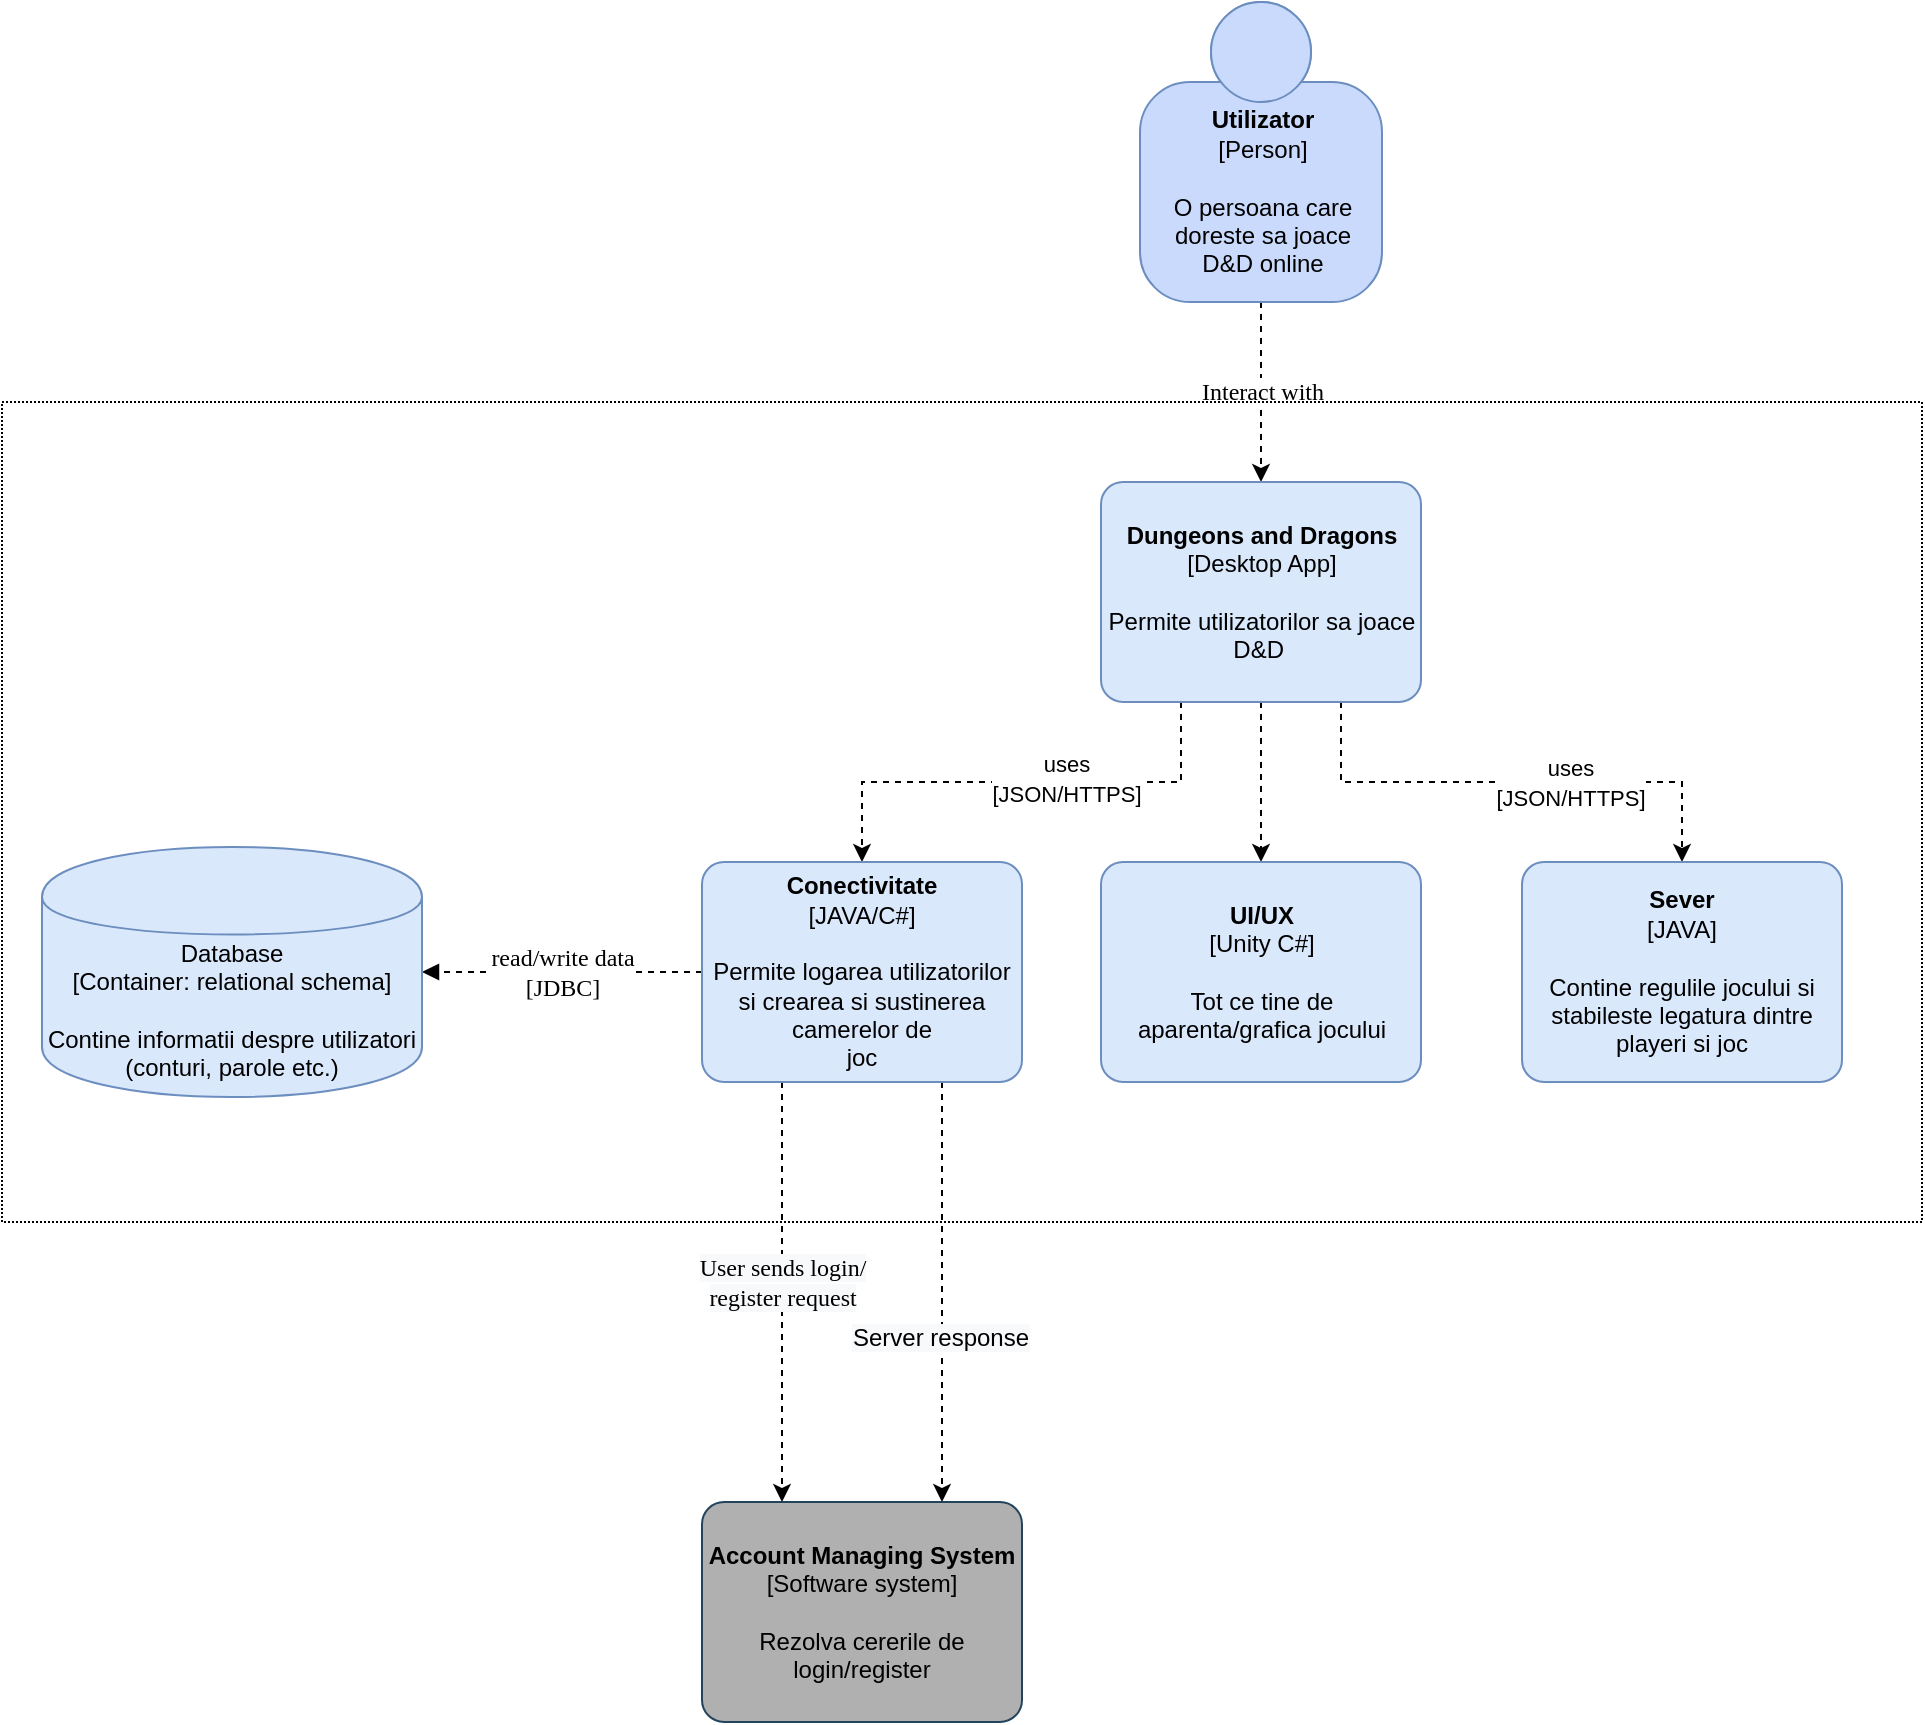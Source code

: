 <mxfile version="12.9.5"><diagram id="4C-CWjyZzzZtbe3a_hUz" name="Page-1"><mxGraphModel dx="1205" dy="628" grid="1" gridSize="10" guides="1" tooltips="1" connect="1" arrows="1" fold="1" page="1" pageScale="1" pageWidth="850" pageHeight="1100" math="0" shadow="0"><root><mxCell id="0"/><mxCell id="1" parent="0"/><mxCell id="QLECilD-pGHh-cATjirb-1" value="&lt;font style=&quot;font-size: 12px&quot; face=&quot;Georgia&quot;&gt;Interact with&lt;/font&gt;" style="edgeStyle=orthogonalEdgeStyle;rounded=0;orthogonalLoop=1;jettySize=auto;exitX=0.5;exitY=1;exitDx=0;exitDy=0;exitPerimeter=0;entryX=0.5;entryY=0;entryDx=0;entryDy=0;entryPerimeter=0;dashed=1;html=1;" edge="1" parent="1" source="QLECilD-pGHh-cATjirb-2" target="QLECilD-pGHh-cATjirb-9"><mxGeometry relative="1" as="geometry"/></mxCell><mxCell id="QLECilD-pGHh-cATjirb-2" value="&lt;b&gt;Utilizator&lt;/b&gt;&lt;div&gt;[Person]&lt;/div&gt;&lt;br&gt;&lt;div&gt;O persoana care&lt;/div&gt;&lt;div&gt;doreste sa joace&lt;/div&gt;&lt;div&gt;D&amp;amp;D online&lt;/div&gt;" style="html=1;dashed=0;whitespace=wrap;fillColor=#CADAFC;strokeColor=#6C8EBF;shape=mxgraph.c4.person;align=center;points=[[0.5,0,0],[1,0.5,0],[1,0.75,0],[0.75,1,0],[0.5,1,0],[0.25,1,0],[0,0.75,0],[0,0.5,0]];" vertex="1" parent="1"><mxGeometry x="849" y="170" width="121" height="150" as="geometry"/></mxCell><mxCell id="QLECilD-pGHh-cATjirb-3" value="&lt;b&gt;Account Managing System&lt;/b&gt;&lt;br&gt;&lt;div&gt;[Software system&lt;span&gt;]&lt;/span&gt;&lt;/div&gt;&lt;br&gt;&lt;div&gt;Rezolva cererile de login/register&lt;/div&gt;" style="rounded=1;whiteSpace=wrap;html=1;labelBackgroundColor=none;fillColor=#B0B0B0;align=center;arcSize=10;strokeColor=#23445d;points=[[0.25,0,0],[0.5,0,0],[0.75,0,0],[1,0.25,0],[1,0.5,0],[1,0.75,0],[0.75,1,0],[0.5,1,0],[0.25,1,0],[0,0.75,0],[0,0.5,0],[0,0.25,0]];shadow=0;comic=0;glass=0;" vertex="1" parent="1"><mxGeometry x="630" y="920" width="160" height="110.0" as="geometry"/></mxCell><mxCell id="QLECilD-pGHh-cATjirb-4" value="" style="edgeStyle=orthogonalEdgeStyle;rounded=0;orthogonalLoop=1;jettySize=auto;html=1;exitX=0.5;exitY=1;exitDx=0;exitDy=0;exitPerimeter=0;entryX=0.5;entryY=0;entryDx=0;entryDy=0;entryPerimeter=0;dashed=1;" edge="1" parent="1" source="QLECilD-pGHh-cATjirb-9" target="QLECilD-pGHh-cATjirb-13"><mxGeometry relative="1" as="geometry"/></mxCell><mxCell id="QLECilD-pGHh-cATjirb-5" style="edgeStyle=orthogonalEdgeStyle;rounded=0;orthogonalLoop=1;jettySize=auto;html=1;exitX=0.75;exitY=1;exitDx=0;exitDy=0;exitPerimeter=0;entryX=0.5;entryY=0;entryDx=0;entryDy=0;entryPerimeter=0;dashed=1;" edge="1" parent="1" source="QLECilD-pGHh-cATjirb-9" target="QLECilD-pGHh-cATjirb-14"><mxGeometry relative="1" as="geometry"/></mxCell><mxCell id="QLECilD-pGHh-cATjirb-6" value="&lt;span style=&quot;font-size: 11px&quot;&gt;uses&lt;/span&gt;&lt;br style=&quot;font-size: 11px&quot;&gt;&lt;span style=&quot;font-size: 11px&quot;&gt;[JSON/HTTPS]&lt;/span&gt;" style="text;html=1;align=center;verticalAlign=middle;resizable=0;points=[];labelBackgroundColor=#ffffff;" vertex="1" connectable="0" parent="QLECilD-pGHh-cATjirb-5"><mxGeometry x="0.228" relative="1" as="geometry"><mxPoint as="offset"/></mxGeometry></mxCell><mxCell id="QLECilD-pGHh-cATjirb-7" style="edgeStyle=orthogonalEdgeStyle;rounded=0;orthogonalLoop=1;jettySize=auto;html=1;exitX=0.25;exitY=1;exitDx=0;exitDy=0;exitPerimeter=0;entryX=0.5;entryY=0;entryDx=0;entryDy=0;entryPerimeter=0;dashed=1;" edge="1" parent="1" source="QLECilD-pGHh-cATjirb-9" target="QLECilD-pGHh-cATjirb-19"><mxGeometry relative="1" as="geometry"/></mxCell><mxCell id="QLECilD-pGHh-cATjirb-8" value="&lt;span style=&quot;font-size: 11px&quot;&gt;uses&lt;/span&gt;&lt;br style=&quot;font-size: 11px&quot;&gt;&lt;span style=&quot;font-size: 11px&quot;&gt;[JSON/HTTPS]&lt;/span&gt;" style="text;html=1;align=center;verticalAlign=middle;resizable=0;points=[];labelBackgroundColor=#ffffff;" vertex="1" connectable="0" parent="QLECilD-pGHh-cATjirb-7"><mxGeometry x="-0.182" y="-2" relative="1" as="geometry"><mxPoint as="offset"/></mxGeometry></mxCell><mxCell id="QLECilD-pGHh-cATjirb-9" value="&lt;b&gt;Dungeons and Dragons&lt;/b&gt;&lt;br&gt;&lt;div&gt;[Desktop App]&lt;/div&gt;&lt;br&gt;&lt;div&gt;Permite utilizatorilor sa joace D&amp;amp;D&amp;nbsp;&lt;/div&gt;" style="rounded=1;whiteSpace=wrap;html=1;labelBackgroundColor=none;fillColor=#dae8fc;align=center;arcSize=10;strokeColor=#6c8ebf;points=[[0.25,0,0],[0.5,0,0],[0.75,0,0],[1,0.25,0],[1,0.5,0],[1,0.75,0],[0.75,1,0],[0.5,1,0],[0.25,1,0],[0,0.75,0],[0,0.5,0],[0,0.25,0]];" vertex="1" parent="1"><mxGeometry x="829.5" y="410" width="160" height="110" as="geometry"/></mxCell><mxCell id="QLECilD-pGHh-cATjirb-10" value="&lt;font style=&quot;font-size: 12px&quot; face=&quot;Georgia&quot;&gt;read/write data&lt;br&gt;[JDBC]&lt;/font&gt;" style="edgeStyle=none;rounded=0;orthogonalLoop=1;jettySize=auto;html=1;entryX=1;entryY=0.5;entryDx=0;entryDy=0;entryPerimeter=0;endArrow=block;endFill=1;dashed=1;" edge="1" parent="1" source="QLECilD-pGHh-cATjirb-19" target="QLECilD-pGHh-cATjirb-11"><mxGeometry relative="1" as="geometry"><mxPoint x="820" y="658" as="sourcePoint"/></mxGeometry></mxCell><mxCell id="QLECilD-pGHh-cATjirb-11" value="&lt;span&gt;Database&lt;/span&gt;&lt;div&gt;[Container: relational schema]&lt;/div&gt;&lt;br&gt;&lt;div&gt;Contine informatii despre utilizatori&lt;/div&gt;&lt;div&gt;(conturi, parole etc.)&lt;/div&gt;" style="shape=cylinder;whiteSpace=wrap;html=1;boundedLbl=1;rounded=0;labelBackgroundColor=none;fillColor=#dae8fc;fontSize=12;fontColor=#000000;align=center;strokeColor=#6c8ebf;points=[[0.5,0,0],[1,0.25,0],[1,0.5,0],[1,0.75,0],[0.5,1,0],[0,0.75,0],[0,0.5,0],[0,0.25,0]];" vertex="1" parent="1"><mxGeometry x="300" y="592.5" width="190" height="125" as="geometry"/></mxCell><mxCell id="QLECilD-pGHh-cATjirb-12" value="" style="rounded=0;whiteSpace=wrap;html=1;fillColor=none;dashed=1;dashPattern=1 1;" vertex="1" parent="1"><mxGeometry x="280" y="370" width="960" height="410" as="geometry"/></mxCell><mxCell id="QLECilD-pGHh-cATjirb-13" value="&lt;b&gt;UI/UX&lt;/b&gt;&lt;br&gt;&lt;div&gt;[Unity C#]&lt;/div&gt;&lt;br&gt;&lt;div&gt;Tot ce tine de aparenta/grafica jocului&lt;/div&gt;" style="rounded=1;whiteSpace=wrap;html=1;labelBackgroundColor=none;fillColor=#dae8fc;fontColor=#000000;align=center;arcSize=10;strokeColor=#6c8ebf;points=[[0.25,0,0],[0.5,0,0],[0.75,0,0],[1,0.25,0],[1,0.5,0],[1,0.75,0],[0.75,1,0],[0.5,1,0],[0.25,1,0],[0,0.75,0],[0,0.5,0],[0,0.25,0]];" vertex="1" parent="1"><mxGeometry x="829.5" y="600" width="160" height="110.0" as="geometry"/></mxCell><mxCell id="QLECilD-pGHh-cATjirb-14" value="&lt;b&gt;Sever&lt;/b&gt;&lt;br&gt;&lt;div&gt;[JAVA]&lt;/div&gt;&lt;br&gt;&lt;div&gt;Contine regulile jocului si stabileste legatura dintre playeri si joc&lt;/div&gt;" style="rounded=1;whiteSpace=wrap;html=1;labelBackgroundColor=none;fillColor=#dae8fc;fontColor=#000000;align=center;arcSize=10;strokeColor=#6c8ebf;points=[[0.25,0,0],[0.5,0,0],[0.75,0,0],[1,0.25,0],[1,0.5,0],[1,0.75,0],[0.75,1,0],[0.5,1,0],[0.25,1,0],[0,0.75,0],[0,0.5,0],[0,0.25,0]];" vertex="1" parent="1"><mxGeometry x="1040" y="600" width="160" height="110.0" as="geometry"/></mxCell><mxCell id="QLECilD-pGHh-cATjirb-15" style="edgeStyle=orthogonalEdgeStyle;rounded=0;orthogonalLoop=1;jettySize=auto;html=1;exitX=0.75;exitY=1;exitDx=0;exitDy=0;exitPerimeter=0;entryX=0.75;entryY=0;entryDx=0;entryDy=0;entryPerimeter=0;dashed=1;" edge="1" parent="1" source="QLECilD-pGHh-cATjirb-19" target="QLECilD-pGHh-cATjirb-3"><mxGeometry relative="1" as="geometry"/></mxCell><mxCell id="QLECilD-pGHh-cATjirb-16" value="&lt;span style=&quot;text-align: left ; background-color: rgb(248 , 249 , 250)&quot;&gt;Server response&lt;/span&gt;" style="text;html=1;align=center;verticalAlign=middle;resizable=0;points=[];labelBackgroundColor=#ffffff;" vertex="1" connectable="0" parent="QLECilD-pGHh-cATjirb-15"><mxGeometry x="0.218" y="-1" relative="1" as="geometry"><mxPoint as="offset"/></mxGeometry></mxCell><mxCell id="QLECilD-pGHh-cATjirb-17" style="edgeStyle=orthogonalEdgeStyle;rounded=0;orthogonalLoop=1;jettySize=auto;html=1;exitX=0.25;exitY=1;exitDx=0;exitDy=0;exitPerimeter=0;entryX=0.25;entryY=0;entryDx=0;entryDy=0;entryPerimeter=0;dashed=1;" edge="1" parent="1" source="QLECilD-pGHh-cATjirb-19" target="QLECilD-pGHh-cATjirb-3"><mxGeometry relative="1" as="geometry"/></mxCell><mxCell id="QLECilD-pGHh-cATjirb-18" value="&lt;span style=&quot;font-family: &amp;#34;georgia&amp;#34; ; text-align: left ; background-color: rgb(248 , 249 , 250)&quot;&gt;User sends login/&lt;/span&gt;&lt;br style=&quot;font-family: &amp;#34;georgia&amp;#34; ; text-align: left ; background-color: rgb(248 , 249 , 250)&quot;&gt;&lt;span style=&quot;font-family: &amp;#34;georgia&amp;#34; ; text-align: left ; background-color: rgb(248 , 249 , 250)&quot;&gt;register request&lt;/span&gt;" style="text;html=1;align=center;verticalAlign=middle;resizable=0;points=[];labelBackgroundColor=#ffffff;" vertex="1" connectable="0" parent="QLECilD-pGHh-cATjirb-17"><mxGeometry x="-0.309" relative="1" as="geometry"><mxPoint y="27.06" as="offset"/></mxGeometry></mxCell><mxCell id="QLECilD-pGHh-cATjirb-19" value="&lt;b&gt;Conectivitate&lt;/b&gt;&lt;br&gt;&lt;div&gt;[JAVA/C#]&lt;/div&gt;&lt;br&gt;&lt;div&gt;Permite logarea utilizatorilor&lt;/div&gt;&lt;div&gt;si crearea si sustinerea camerelor de&lt;/div&gt;&lt;div&gt;joc&lt;/div&gt;" style="rounded=1;whiteSpace=wrap;html=1;labelBackgroundColor=none;fillColor=#dae8fc;align=center;arcSize=10;strokeColor=#6c8ebf;points=[[0.25,0,0],[0.5,0,0],[0.75,0,0],[1,0.25,0],[1,0.5,0],[1,0.75,0],[0.75,1,0],[0.5,1,0],[0.25,1,0],[0,0.75,0],[0,0.5,0],[0,0.25,0]];" vertex="1" parent="1"><mxGeometry x="630" y="600" width="160" height="110.0" as="geometry"/></mxCell></root></mxGraphModel></diagram></mxfile>